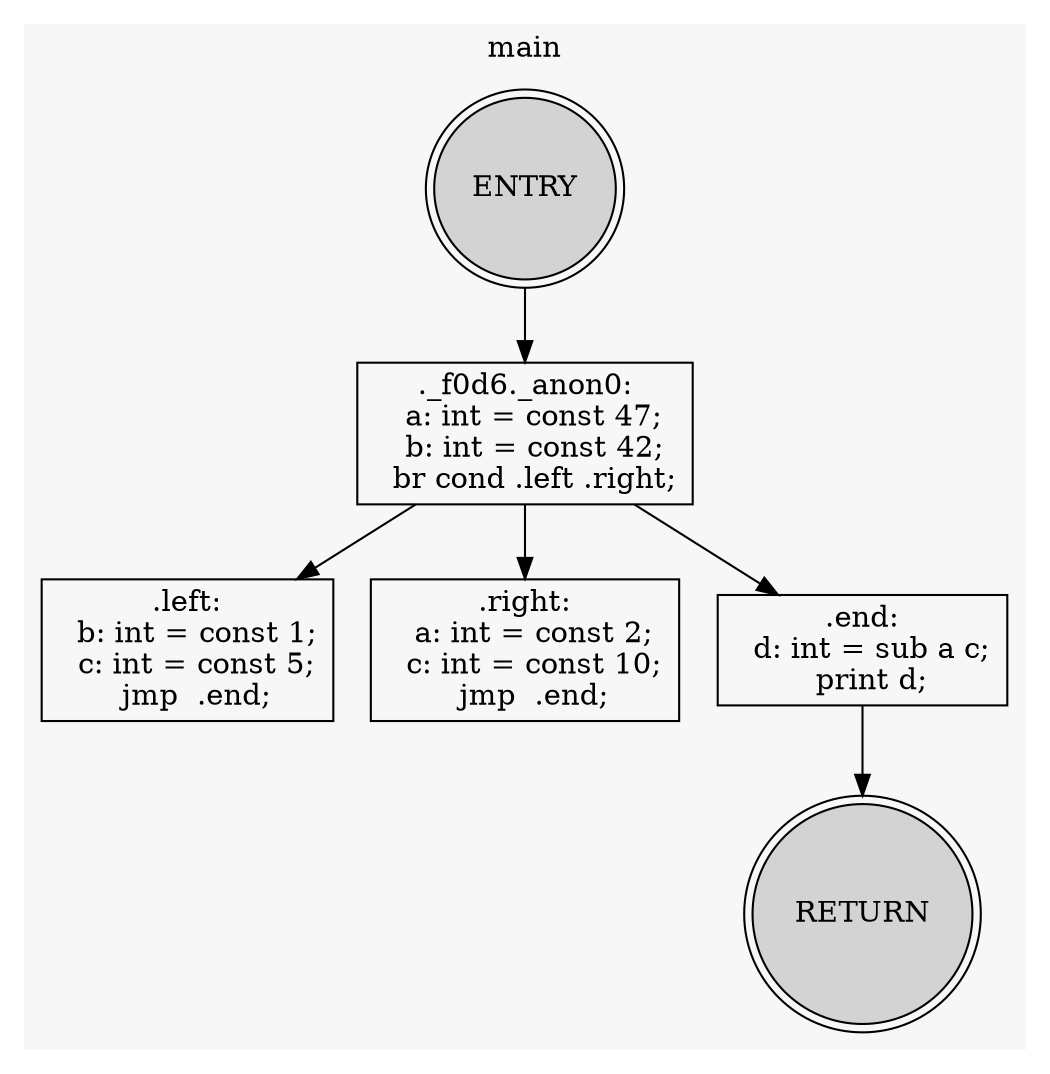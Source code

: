 // Dominator Tree
digraph DOMTREE {
	subgraph cluster_main {
		label=main
		color="#f7f7f7"
		style=filled
		rankdir=TB
		FUNC_main_NODE_ENTRY [label=ENTRY fillcolor=lightgray shape=doublecircle style=filled]
		"FUNC_main_NODE__f0d6._anon0" [label="._f0d6._anon0:
  a: int = const 47;
  b: int = const 42;
  br cond .left .right;" shape=box]
		FUNC_main_NODE_ENTRY -> "FUNC_main_NODE__f0d6._anon0"
		FUNC_main_NODE_left [label=".left:
  b: int = const 1;
  c: int = const 5;
  jmp  .end;" shape=box]
		"FUNC_main_NODE__f0d6._anon0" -> FUNC_main_NODE_left
		FUNC_main_NODE_right [label=".right:
  a: int = const 2;
  c: int = const 10;
  jmp  .end;" shape=box]
		"FUNC_main_NODE__f0d6._anon0" -> FUNC_main_NODE_right
		FUNC_main_NODE_end [label=".end:
  d: int = sub a c;
  print d;" shape=box]
		"FUNC_main_NODE__f0d6._anon0" -> FUNC_main_NODE_end
		FUNC_main_NODE_RETURN [label=RETURN fillcolor=lightgray shape=doublecircle style=filled]
		FUNC_main_NODE_end -> FUNC_main_NODE_RETURN
	}
}

